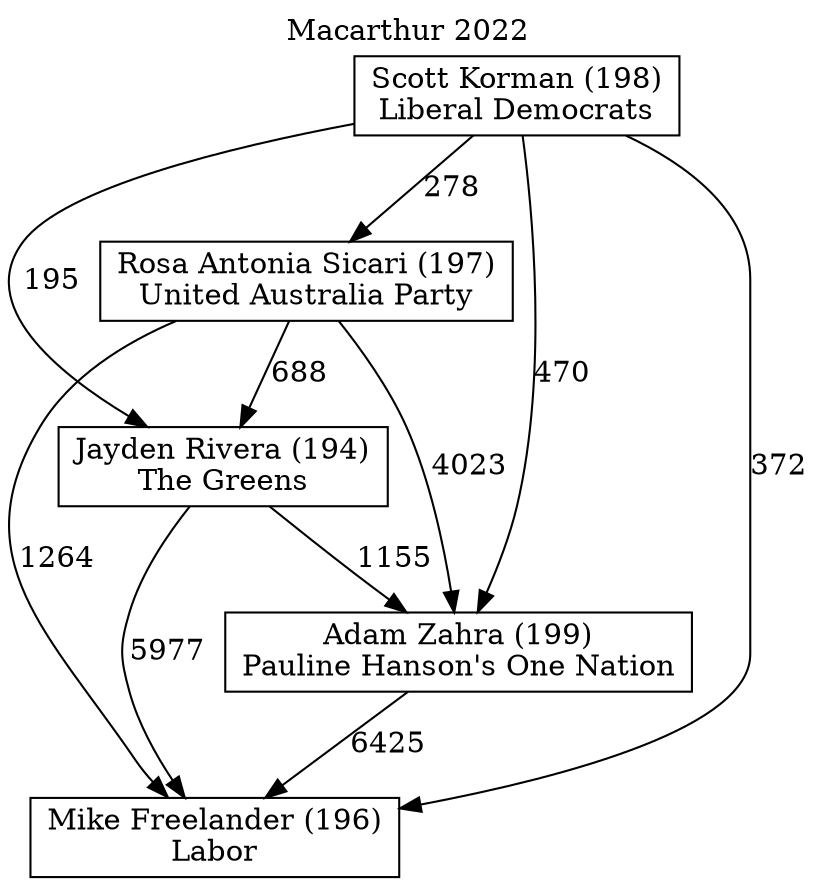 // House preference flow
digraph "Mike Freelander (196)_Macarthur_2022" {
	graph [label="Macarthur 2022" labelloc=t mclimit=10]
	node [shape=box]
	"Jayden Rivera (194)" [label="Jayden Rivera (194)
The Greens"]
	"Adam Zahra (199)" [label="Adam Zahra (199)
Pauline Hanson's One Nation"]
	"Mike Freelander (196)" [label="Mike Freelander (196)
Labor"]
	"Scott Korman (198)" [label="Scott Korman (198)
Liberal Democrats"]
	"Rosa Antonia Sicari (197)" [label="Rosa Antonia Sicari (197)
United Australia Party"]
	"Scott Korman (198)" -> "Adam Zahra (199)" [label=470]
	"Rosa Antonia Sicari (197)" -> "Mike Freelander (196)" [label=1264]
	"Scott Korman (198)" -> "Rosa Antonia Sicari (197)" [label=278]
	"Adam Zahra (199)" -> "Mike Freelander (196)" [label=6425]
	"Scott Korman (198)" -> "Jayden Rivera (194)" [label=195]
	"Jayden Rivera (194)" -> "Adam Zahra (199)" [label=1155]
	"Rosa Antonia Sicari (197)" -> "Jayden Rivera (194)" [label=688]
	"Jayden Rivera (194)" -> "Mike Freelander (196)" [label=5977]
	"Rosa Antonia Sicari (197)" -> "Adam Zahra (199)" [label=4023]
	"Scott Korman (198)" -> "Mike Freelander (196)" [label=372]
}
